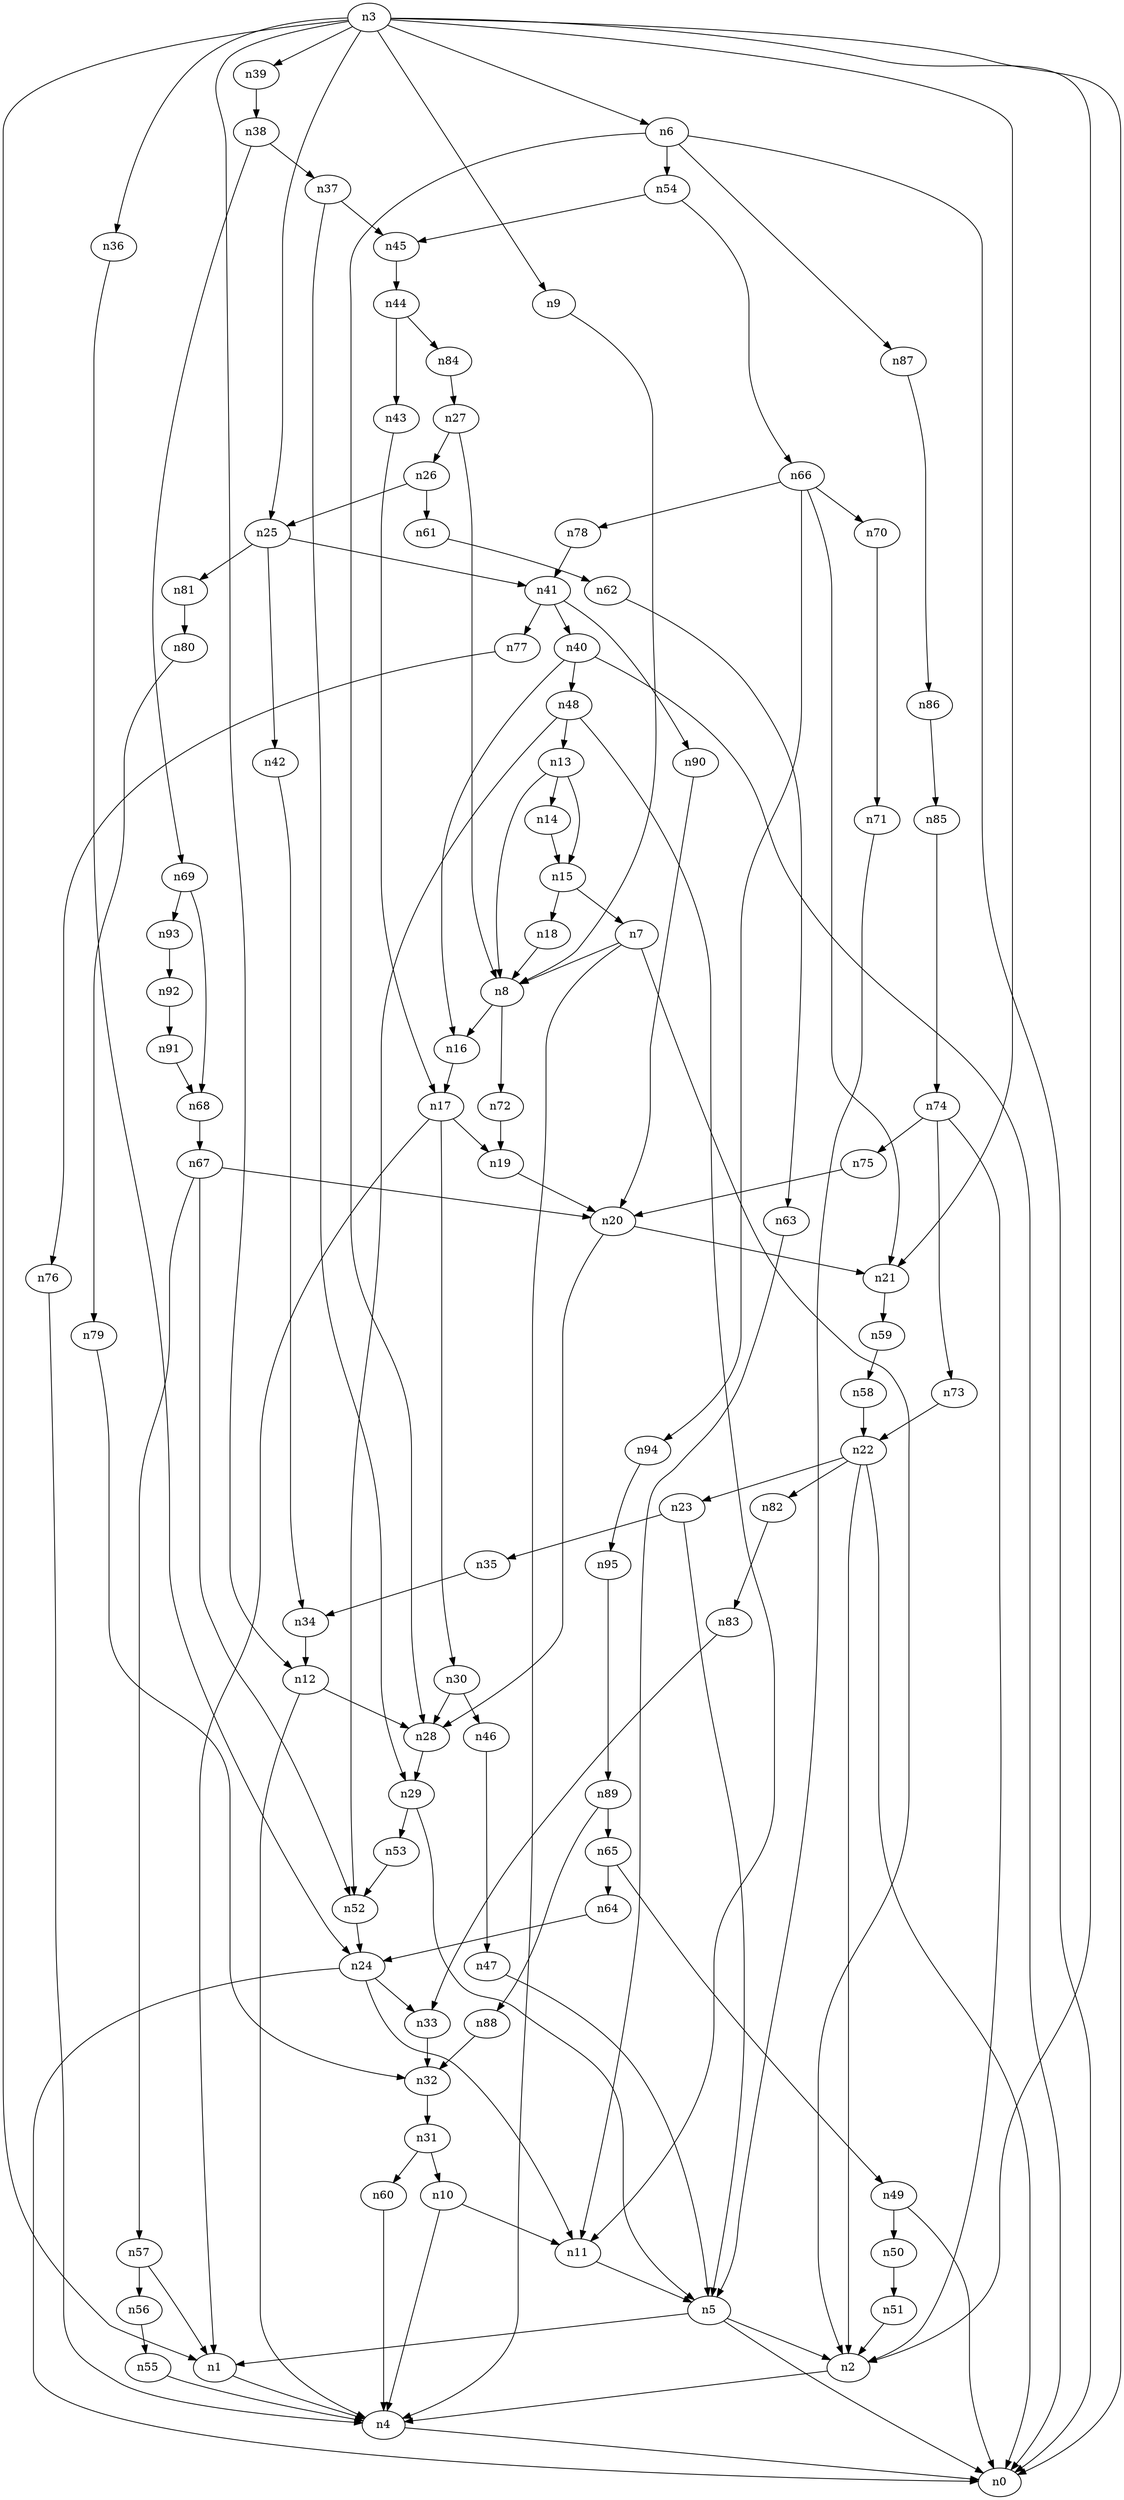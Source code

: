 digraph G {
	n1 -> n4	 [_graphml_id=e4];
	n2 -> n4	 [_graphml_id=e7];
	n3 -> n0	 [_graphml_id=e0];
	n3 -> n1	 [_graphml_id=e3];
	n3 -> n2	 [_graphml_id=e6];
	n3 -> n6	 [_graphml_id=e9];
	n3 -> n9	 [_graphml_id=e14];
	n3 -> n12	 [_graphml_id=e18];
	n3 -> n21	 [_graphml_id=e33];
	n3 -> n25	 [_graphml_id=e39];
	n3 -> n36	 [_graphml_id=e56];
	n3 -> n39	 [_graphml_id=e61];
	n4 -> n0	 [_graphml_id=e1];
	n5 -> n0	 [_graphml_id=e2];
	n5 -> n1	 [_graphml_id=e5];
	n5 -> n2	 [_graphml_id=e8];
	n6 -> n0	 [_graphml_id=e10];
	n6 -> n28	 [_graphml_id=e97];
	n6 -> n54	 [_graphml_id=e86];
	n6 -> n87	 [_graphml_id=e141];
	n7 -> n2	 [_graphml_id=e20];
	n7 -> n4	 [_graphml_id=e11];
	n7 -> n8	 [_graphml_id=e12];
	n8 -> n16	 [_graphml_id=e25];
	n8 -> n72	 [_graphml_id=e116];
	n9 -> n8	 [_graphml_id=e13];
	n10 -> n4	 [_graphml_id=e15];
	n10 -> n11	 [_graphml_id=e16];
	n11 -> n5	 [_graphml_id=e17];
	n12 -> n4	 [_graphml_id=e19];
	n12 -> n28	 [_graphml_id=e43];
	n13 -> n8	 [_graphml_id=e21];
	n13 -> n14	 [_graphml_id=e22];
	n13 -> n15	 [_graphml_id=e77];
	n14 -> n15	 [_graphml_id=e23];
	n15 -> n7	 [_graphml_id=e24];
	n15 -> n18	 [_graphml_id=e28];
	n16 -> n17	 [_graphml_id=e26];
	n17 -> n1	 [_graphml_id=e27];
	n17 -> n19	 [_graphml_id=e30];
	n17 -> n30	 [_graphml_id=e46];
	n18 -> n8	 [_graphml_id=e29];
	n19 -> n20	 [_graphml_id=e31];
	n20 -> n21	 [_graphml_id=e32];
	n20 -> n28	 [_graphml_id=e67];
	n21 -> n59	 [_graphml_id=e94];
	n22 -> n0	 [_graphml_id=e34];
	n22 -> n2	 [_graphml_id=e48];
	n22 -> n23	 [_graphml_id=e35];
	n22 -> n82	 [_graphml_id=e132];
	n23 -> n5	 [_graphml_id=e36];
	n23 -> n35	 [_graphml_id=e55];
	n24 -> n0	 [_graphml_id=e38];
	n24 -> n11	 [_graphml_id=e37];
	n24 -> n33	 [_graphml_id=e52];
	n25 -> n41	 [_graphml_id=e64];
	n25 -> n42	 [_graphml_id=e65];
	n25 -> n81	 [_graphml_id=e131];
	n26 -> n25	 [_graphml_id=e40];
	n26 -> n61	 [_graphml_id=e98];
	n27 -> n8	 [_graphml_id=e42];
	n27 -> n26	 [_graphml_id=e41];
	n28 -> n29	 [_graphml_id=e44];
	n29 -> n5	 [_graphml_id=e45];
	n29 -> n53	 [_graphml_id=e84];
	n30 -> n28	 [_graphml_id=e47];
	n30 -> n46	 [_graphml_id=e72];
	n31 -> n10	 [_graphml_id=e49];
	n31 -> n60	 [_graphml_id=e95];
	n32 -> n31	 [_graphml_id=e50];
	n33 -> n32	 [_graphml_id=e51];
	n34 -> n12	 [_graphml_id=e53];
	n35 -> n34	 [_graphml_id=e54];
	n36 -> n24	 [_graphml_id=e57];
	n37 -> n29	 [_graphml_id=e58];
	n37 -> n45	 [_graphml_id=e71];
	n38 -> n37	 [_graphml_id=e59];
	n38 -> n69	 [_graphml_id=e111];
	n39 -> n38	 [_graphml_id=e60];
	n40 -> n0	 [_graphml_id=e62];
	n40 -> n16	 [_graphml_id=e117];
	n40 -> n48	 [_graphml_id=e76];
	n41 -> n40	 [_graphml_id=e63];
	n41 -> n77	 [_graphml_id=e124];
	n41 -> n90	 [_graphml_id=e145];
	n42 -> n34	 [_graphml_id=e66];
	n43 -> n17	 [_graphml_id=e68];
	n44 -> n43	 [_graphml_id=e69];
	n44 -> n84	 [_graphml_id=e136];
	n45 -> n44	 [_graphml_id=e70];
	n46 -> n47	 [_graphml_id=e73];
	n47 -> n5	 [_graphml_id=e74];
	n48 -> n11	 [_graphml_id=e75];
	n48 -> n13	 [_graphml_id=e107];
	n48 -> n52	 [_graphml_id=e87];
	n49 -> n0	 [_graphml_id=e78];
	n49 -> n50	 [_graphml_id=e79];
	n50 -> n51	 [_graphml_id=e80];
	n51 -> n2	 [_graphml_id=e81];
	n52 -> n24	 [_graphml_id=e82];
	n53 -> n52	 [_graphml_id=e83];
	n54 -> n45	 [_graphml_id=e85];
	n54 -> n66	 [_graphml_id=e106];
	n55 -> n4	 [_graphml_id=e88];
	n56 -> n55	 [_graphml_id=e89];
	n57 -> n1	 [_graphml_id=e91];
	n57 -> n56	 [_graphml_id=e90];
	n58 -> n22	 [_graphml_id=e92];
	n59 -> n58	 [_graphml_id=e93];
	n60 -> n4	 [_graphml_id=e96];
	n61 -> n62	 [_graphml_id=e99];
	n62 -> n63	 [_graphml_id=e100];
	n63 -> n11	 [_graphml_id=e101];
	n64 -> n24	 [_graphml_id=e102];
	n65 -> n49	 [_graphml_id=e104];
	n65 -> n64	 [_graphml_id=e103];
	n66 -> n21	 [_graphml_id=e105];
	n66 -> n70	 [_graphml_id=e112];
	n66 -> n78	 [_graphml_id=e126];
	n66 -> n94	 [_graphml_id=e152];
	n67 -> n20	 [_graphml_id=e108];
	n67 -> n52	 [_graphml_id=e127];
	n67 -> n57	 [_graphml_id=e137];
	n68 -> n67	 [_graphml_id=e109];
	n69 -> n68	 [_graphml_id=e110];
	n69 -> n93	 [_graphml_id=e151];
	n70 -> n71	 [_graphml_id=e113];
	n71 -> n5	 [_graphml_id=e114];
	n72 -> n19	 [_graphml_id=e115];
	n73 -> n22	 [_graphml_id=e118];
	n74 -> n2	 [_graphml_id=e147];
	n74 -> n73	 [_graphml_id=e119];
	n74 -> n75	 [_graphml_id=e120];
	n75 -> n20	 [_graphml_id=e121];
	n76 -> n4	 [_graphml_id=e122];
	n77 -> n76	 [_graphml_id=e123];
	n78 -> n41	 [_graphml_id=e125];
	n79 -> n32	 [_graphml_id=e128];
	n80 -> n79	 [_graphml_id=e129];
	n81 -> n80	 [_graphml_id=e130];
	n82 -> n83	 [_graphml_id=e133];
	n83 -> n33	 [_graphml_id=e134];
	n84 -> n27	 [_graphml_id=e135];
	n85 -> n74	 [_graphml_id=e138];
	n86 -> n85	 [_graphml_id=e139];
	n87 -> n86	 [_graphml_id=e140];
	n88 -> n32	 [_graphml_id=e142];
	n89 -> n65	 [_graphml_id=e144];
	n89 -> n88	 [_graphml_id=e143];
	n90 -> n20	 [_graphml_id=e146];
	n91 -> n68	 [_graphml_id=e148];
	n92 -> n91	 [_graphml_id=e149];
	n93 -> n92	 [_graphml_id=e150];
	n94 -> n95	 [_graphml_id=e153];
	n95 -> n89	 [_graphml_id=e154];
}
